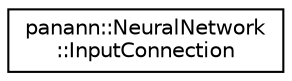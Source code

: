 digraph "Graphical Class Hierarchy"
{
  edge [fontname="Helvetica",fontsize="10",labelfontname="Helvetica",labelfontsize="10"];
  node [fontname="Helvetica",fontsize="10",shape=record];
  rankdir="LR";
  Node0 [label="panann::NeuralNetwork\l::InputConnection",height=0.2,width=0.4,color="black", fillcolor="white", style="filled",URL="$structpanann_1_1NeuralNetwork_1_1InputConnection.html"];
}
